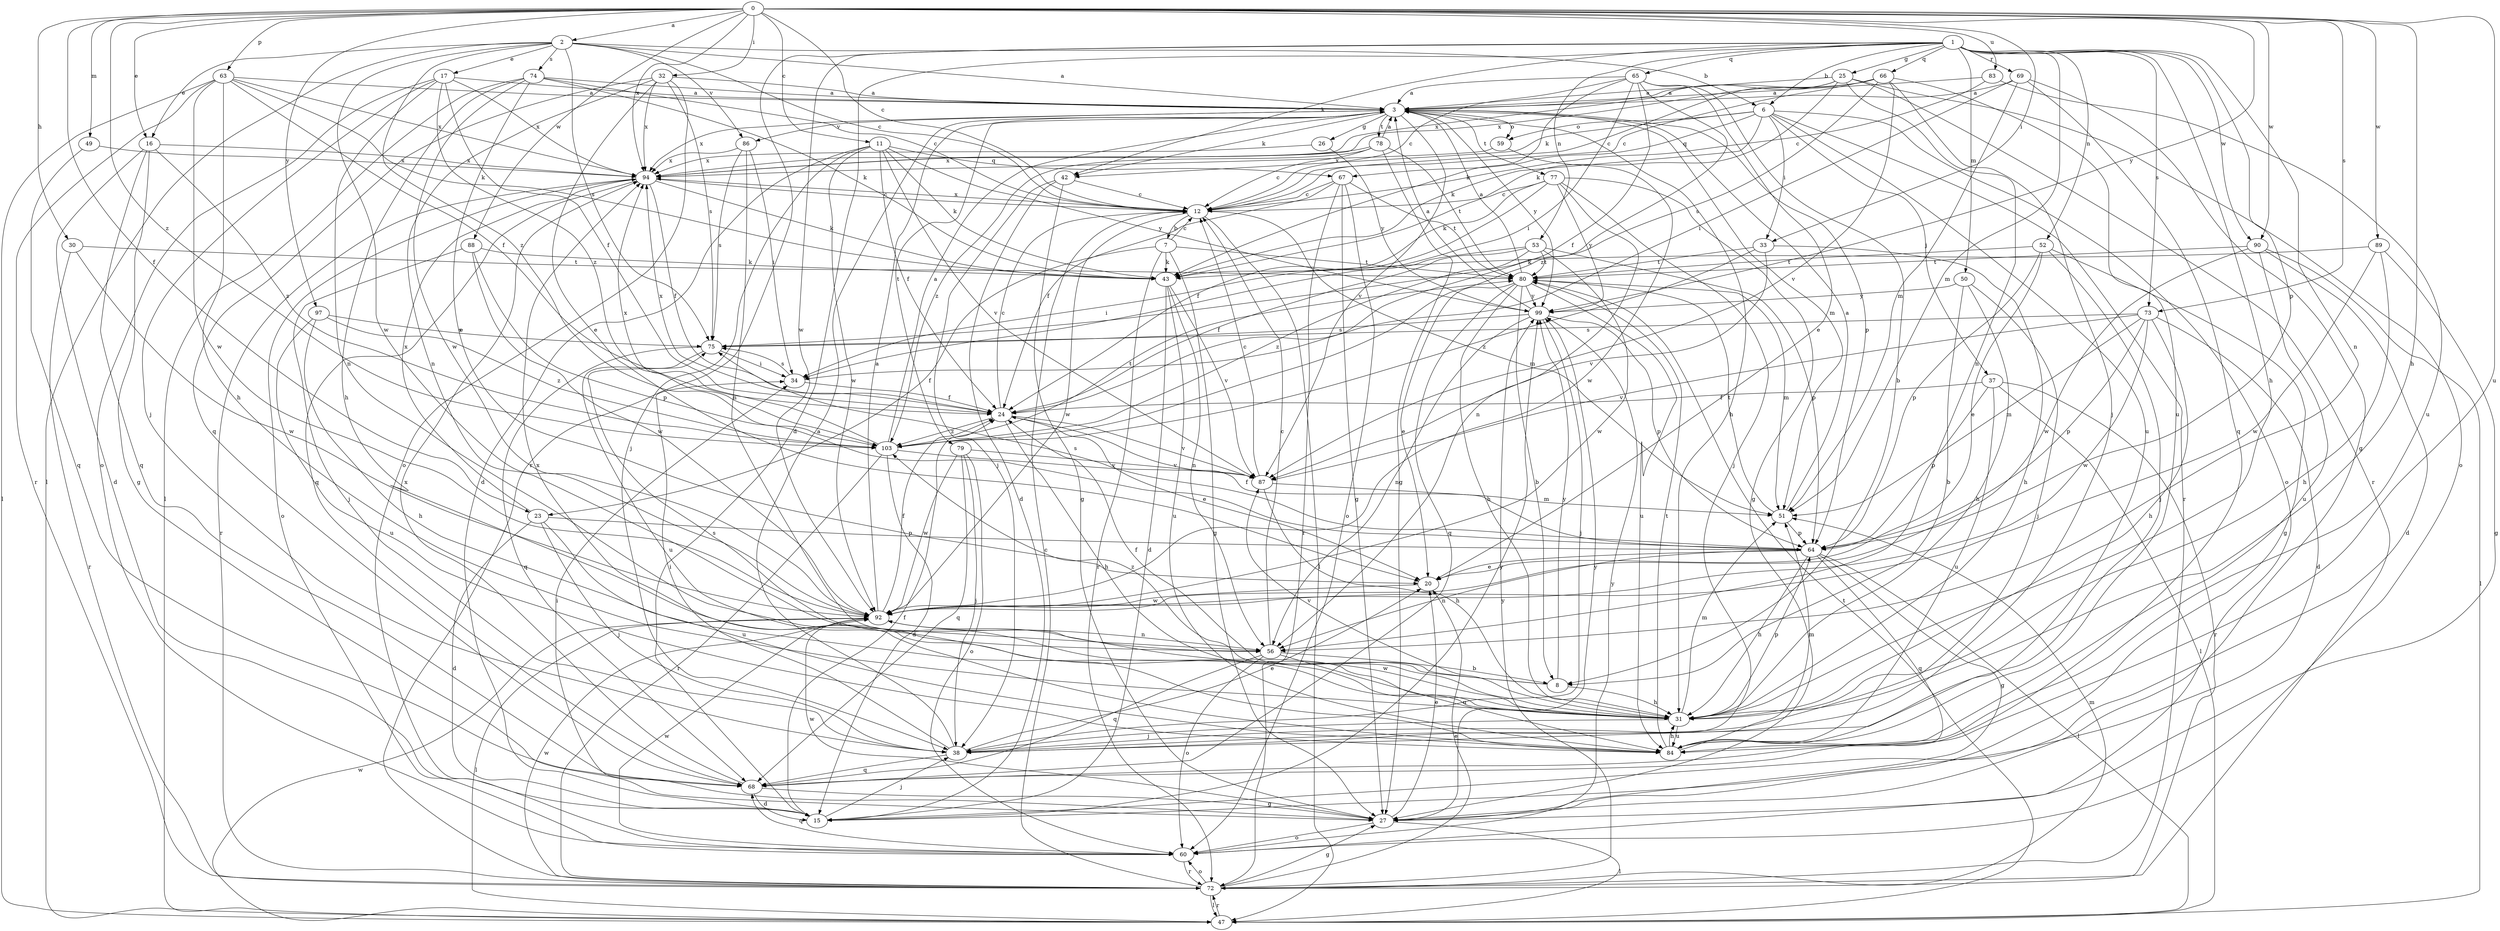 strict digraph  {
0;
1;
2;
3;
6;
7;
8;
11;
12;
15;
16;
17;
20;
23;
24;
25;
26;
27;
30;
31;
32;
33;
34;
37;
38;
42;
43;
47;
49;
50;
51;
52;
53;
56;
59;
60;
63;
64;
65;
66;
67;
68;
69;
72;
73;
74;
75;
77;
78;
79;
80;
83;
84;
86;
87;
88;
89;
90;
92;
94;
97;
99;
103;
0 -> 2  [label=a];
0 -> 11  [label=c];
0 -> 12  [label=c];
0 -> 16  [label=e];
0 -> 23  [label=f];
0 -> 30  [label=h];
0 -> 31  [label=h];
0 -> 32  [label=i];
0 -> 33  [label=i];
0 -> 49  [label=m];
0 -> 63  [label=p];
0 -> 73  [label=s];
0 -> 83  [label=u];
0 -> 84  [label=u];
0 -> 88  [label=w];
0 -> 89  [label=w];
0 -> 90  [label=w];
0 -> 94  [label=x];
0 -> 97  [label=y];
0 -> 99  [label=y];
0 -> 103  [label=z];
1 -> 6  [label=b];
1 -> 15  [label=d];
1 -> 25  [label=g];
1 -> 31  [label=h];
1 -> 42  [label=k];
1 -> 50  [label=m];
1 -> 51  [label=m];
1 -> 52  [label=n];
1 -> 53  [label=n];
1 -> 56  [label=n];
1 -> 64  [label=p];
1 -> 65  [label=q];
1 -> 66  [label=q];
1 -> 69  [label=r];
1 -> 72  [label=r];
1 -> 73  [label=s];
1 -> 90  [label=w];
1 -> 92  [label=w];
2 -> 3  [label=a];
2 -> 6  [label=b];
2 -> 12  [label=c];
2 -> 16  [label=e];
2 -> 17  [label=e];
2 -> 47  [label=l];
2 -> 74  [label=s];
2 -> 75  [label=s];
2 -> 86  [label=v];
2 -> 92  [label=w];
2 -> 103  [label=z];
3 -> 26  [label=g];
3 -> 31  [label=h];
3 -> 42  [label=k];
3 -> 51  [label=m];
3 -> 59  [label=o];
3 -> 64  [label=p];
3 -> 77  [label=t];
3 -> 78  [label=t];
3 -> 79  [label=t];
3 -> 86  [label=v];
3 -> 87  [label=v];
3 -> 94  [label=x];
3 -> 99  [label=y];
6 -> 33  [label=i];
6 -> 37  [label=j];
6 -> 42  [label=k];
6 -> 43  [label=k];
6 -> 59  [label=o];
6 -> 60  [label=o];
6 -> 67  [label=q];
6 -> 72  [label=r];
6 -> 84  [label=u];
7 -> 12  [label=c];
7 -> 23  [label=f];
7 -> 27  [label=g];
7 -> 43  [label=k];
7 -> 72  [label=r];
7 -> 80  [label=t];
8 -> 24  [label=f];
8 -> 31  [label=h];
8 -> 99  [label=y];
8 -> 103  [label=z];
11 -> 15  [label=d];
11 -> 24  [label=f];
11 -> 38  [label=j];
11 -> 43  [label=k];
11 -> 67  [label=q];
11 -> 87  [label=v];
11 -> 92  [label=w];
11 -> 99  [label=y];
12 -> 7  [label=b];
12 -> 47  [label=l];
12 -> 51  [label=m];
12 -> 92  [label=w];
12 -> 94  [label=x];
15 -> 24  [label=f];
15 -> 38  [label=j];
15 -> 99  [label=y];
16 -> 15  [label=d];
16 -> 27  [label=g];
16 -> 68  [label=q];
16 -> 94  [label=x];
16 -> 103  [label=z];
17 -> 3  [label=a];
17 -> 24  [label=f];
17 -> 38  [label=j];
17 -> 56  [label=n];
17 -> 60  [label=o];
17 -> 94  [label=x];
17 -> 103  [label=z];
20 -> 92  [label=w];
23 -> 15  [label=d];
23 -> 38  [label=j];
23 -> 64  [label=p];
23 -> 84  [label=u];
23 -> 94  [label=x];
24 -> 12  [label=c];
24 -> 20  [label=e];
24 -> 31  [label=h];
24 -> 87  [label=v];
24 -> 94  [label=x];
24 -> 103  [label=z];
25 -> 3  [label=a];
25 -> 12  [label=c];
25 -> 43  [label=k];
25 -> 56  [label=n];
25 -> 60  [label=o];
25 -> 72  [label=r];
25 -> 94  [label=x];
26 -> 94  [label=x];
26 -> 99  [label=y];
27 -> 20  [label=e];
27 -> 34  [label=i];
27 -> 47  [label=l];
27 -> 60  [label=o];
27 -> 92  [label=w];
27 -> 99  [label=y];
30 -> 72  [label=r];
30 -> 80  [label=t];
30 -> 92  [label=w];
31 -> 38  [label=j];
31 -> 51  [label=m];
31 -> 64  [label=p];
31 -> 75  [label=s];
31 -> 84  [label=u];
31 -> 87  [label=v];
31 -> 92  [label=w];
32 -> 3  [label=a];
32 -> 20  [label=e];
32 -> 56  [label=n];
32 -> 60  [label=o];
32 -> 68  [label=q];
32 -> 75  [label=s];
32 -> 94  [label=x];
33 -> 31  [label=h];
33 -> 80  [label=t];
33 -> 87  [label=v];
33 -> 103  [label=z];
34 -> 24  [label=f];
34 -> 75  [label=s];
37 -> 24  [label=f];
37 -> 47  [label=l];
37 -> 64  [label=p];
37 -> 72  [label=r];
37 -> 84  [label=u];
38 -> 3  [label=a];
38 -> 20  [label=e];
38 -> 34  [label=i];
38 -> 68  [label=q];
42 -> 12  [label=c];
42 -> 15  [label=d];
42 -> 27  [label=g];
42 -> 38  [label=j];
43 -> 15  [label=d];
43 -> 56  [label=n];
43 -> 84  [label=u];
43 -> 87  [label=v];
47 -> 72  [label=r];
47 -> 80  [label=t];
47 -> 92  [label=w];
49 -> 68  [label=q];
49 -> 94  [label=x];
50 -> 8  [label=b];
50 -> 31  [label=h];
50 -> 38  [label=j];
50 -> 99  [label=y];
51 -> 3  [label=a];
51 -> 64  [label=p];
51 -> 80  [label=t];
52 -> 20  [label=e];
52 -> 27  [label=g];
52 -> 38  [label=j];
52 -> 64  [label=p];
52 -> 80  [label=t];
53 -> 24  [label=f];
53 -> 34  [label=i];
53 -> 64  [label=p];
53 -> 80  [label=t];
53 -> 92  [label=w];
53 -> 103  [label=z];
56 -> 8  [label=b];
56 -> 12  [label=c];
56 -> 60  [label=o];
56 -> 68  [label=q];
56 -> 84  [label=u];
59 -> 92  [label=w];
59 -> 94  [label=x];
60 -> 68  [label=q];
60 -> 72  [label=r];
60 -> 92  [label=w];
60 -> 99  [label=y];
63 -> 3  [label=a];
63 -> 24  [label=f];
63 -> 31  [label=h];
63 -> 43  [label=k];
63 -> 47  [label=l];
63 -> 72  [label=r];
63 -> 92  [label=w];
63 -> 94  [label=x];
64 -> 20  [label=e];
64 -> 24  [label=f];
64 -> 27  [label=g];
64 -> 31  [label=h];
64 -> 47  [label=l];
64 -> 56  [label=n];
64 -> 68  [label=q];
64 -> 75  [label=s];
65 -> 3  [label=a];
65 -> 8  [label=b];
65 -> 12  [label=c];
65 -> 20  [label=e];
65 -> 24  [label=f];
65 -> 34  [label=i];
65 -> 43  [label=k];
65 -> 103  [label=z];
66 -> 3  [label=a];
66 -> 12  [label=c];
66 -> 38  [label=j];
66 -> 75  [label=s];
66 -> 84  [label=u];
66 -> 87  [label=v];
66 -> 94  [label=x];
67 -> 12  [label=c];
67 -> 24  [label=f];
67 -> 27  [label=g];
67 -> 60  [label=o];
67 -> 72  [label=r];
67 -> 80  [label=t];
68 -> 15  [label=d];
68 -> 27  [label=g];
68 -> 94  [label=x];
69 -> 3  [label=a];
69 -> 27  [label=g];
69 -> 34  [label=i];
69 -> 51  [label=m];
69 -> 68  [label=q];
72 -> 12  [label=c];
72 -> 20  [label=e];
72 -> 27  [label=g];
72 -> 47  [label=l];
72 -> 51  [label=m];
72 -> 60  [label=o];
72 -> 92  [label=w];
72 -> 99  [label=y];
73 -> 15  [label=d];
73 -> 31  [label=h];
73 -> 51  [label=m];
73 -> 64  [label=p];
73 -> 75  [label=s];
73 -> 87  [label=v];
73 -> 92  [label=w];
74 -> 3  [label=a];
74 -> 12  [label=c];
74 -> 20  [label=e];
74 -> 31  [label=h];
74 -> 43  [label=k];
74 -> 47  [label=l];
74 -> 92  [label=w];
75 -> 34  [label=i];
75 -> 68  [label=q];
75 -> 84  [label=u];
77 -> 12  [label=c];
77 -> 24  [label=f];
77 -> 27  [label=g];
77 -> 38  [label=j];
77 -> 43  [label=k];
77 -> 56  [label=n];
77 -> 99  [label=y];
78 -> 3  [label=a];
78 -> 12  [label=c];
78 -> 27  [label=g];
78 -> 80  [label=t];
78 -> 94  [label=x];
78 -> 103  [label=z];
79 -> 38  [label=j];
79 -> 60  [label=o];
79 -> 68  [label=q];
79 -> 87  [label=v];
79 -> 92  [label=w];
80 -> 3  [label=a];
80 -> 8  [label=b];
80 -> 20  [label=e];
80 -> 31  [label=h];
80 -> 51  [label=m];
80 -> 68  [label=q];
80 -> 84  [label=u];
80 -> 99  [label=y];
83 -> 3  [label=a];
83 -> 12  [label=c];
83 -> 84  [label=u];
84 -> 31  [label=h];
84 -> 51  [label=m];
84 -> 80  [label=t];
84 -> 94  [label=x];
86 -> 34  [label=i];
86 -> 56  [label=n];
86 -> 75  [label=s];
86 -> 94  [label=x];
87 -> 12  [label=c];
87 -> 31  [label=h];
87 -> 51  [label=m];
88 -> 38  [label=j];
88 -> 43  [label=k];
88 -> 64  [label=p];
88 -> 92  [label=w];
89 -> 27  [label=g];
89 -> 31  [label=h];
89 -> 43  [label=k];
89 -> 92  [label=w];
90 -> 15  [label=d];
90 -> 47  [label=l];
90 -> 80  [label=t];
90 -> 84  [label=u];
90 -> 92  [label=w];
92 -> 3  [label=a];
92 -> 24  [label=f];
92 -> 47  [label=l];
92 -> 56  [label=n];
94 -> 12  [label=c];
94 -> 24  [label=f];
94 -> 43  [label=k];
94 -> 60  [label=o];
94 -> 68  [label=q];
94 -> 72  [label=r];
97 -> 31  [label=h];
97 -> 75  [label=s];
97 -> 84  [label=u];
97 -> 103  [label=z];
99 -> 3  [label=a];
99 -> 38  [label=j];
99 -> 56  [label=n];
99 -> 64  [label=p];
99 -> 75  [label=s];
103 -> 3  [label=a];
103 -> 15  [label=d];
103 -> 72  [label=r];
103 -> 80  [label=t];
103 -> 87  [label=v];
103 -> 94  [label=x];
}
